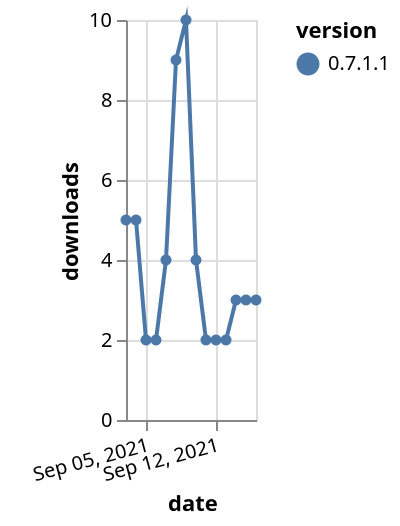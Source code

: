 {"$schema": "https://vega.github.io/schema/vega-lite/v5.json", "description": "A simple bar chart with embedded data.", "data": {"values": [{"date": "2021-09-03", "total": 7857, "delta": 5, "version": "0.7.1.1"}, {"date": "2021-09-04", "total": 7862, "delta": 5, "version": "0.7.1.1"}, {"date": "2021-09-05", "total": 7864, "delta": 2, "version": "0.7.1.1"}, {"date": "2021-09-06", "total": 7866, "delta": 2, "version": "0.7.1.1"}, {"date": "2021-09-07", "total": 7870, "delta": 4, "version": "0.7.1.1"}, {"date": "2021-09-08", "total": 7879, "delta": 9, "version": "0.7.1.1"}, {"date": "2021-09-09", "total": 7889, "delta": 10, "version": "0.7.1.1"}, {"date": "2021-09-10", "total": 7893, "delta": 4, "version": "0.7.1.1"}, {"date": "2021-09-11", "total": 7895, "delta": 2, "version": "0.7.1.1"}, {"date": "2021-09-12", "total": 7897, "delta": 2, "version": "0.7.1.1"}, {"date": "2021-09-13", "total": 7899, "delta": 2, "version": "0.7.1.1"}, {"date": "2021-09-14", "total": 7902, "delta": 3, "version": "0.7.1.1"}, {"date": "2021-09-15", "total": 7905, "delta": 3, "version": "0.7.1.1"}, {"date": "2021-09-16", "total": 7908, "delta": 3, "version": "0.7.1.1"}]}, "width": "container", "mark": {"type": "line", "point": {"filled": true}}, "encoding": {"x": {"field": "date", "type": "temporal", "timeUnit": "yearmonthdate", "title": "date", "axis": {"labelAngle": -15}}, "y": {"field": "delta", "type": "quantitative", "title": "downloads"}, "color": {"field": "version", "type": "nominal"}, "tooltip": {"field": "delta"}}}